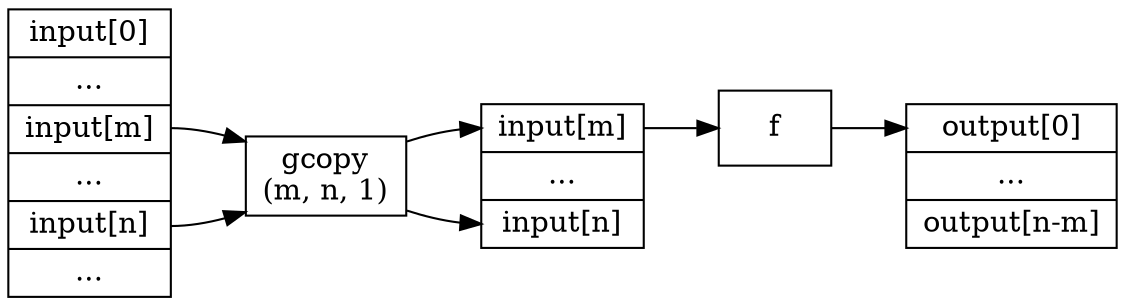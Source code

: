 digraph g {
        rankdir=LR;

        node[shape=record];

        input[shape=record, label="input[0] | ... | <p0> input[m] | ... | <p1> input[n] | ..."];
        gcopy[label="gcopy\n(m, n, 1)"];
        temp[shape=record, label="<p0> input[m] | ... | <p1> input[n]"];
        map[label="f"];
        output[shape=record, label="<p0> output[0] | ... | output[n-m]"];

        input:p0 -> gcopy;
        input:p1 -> gcopy;
        gcopy -> temp:p0;
        gcopy -> temp:p1;
        temp:p0 -> map;
        map -> output:p0;
}